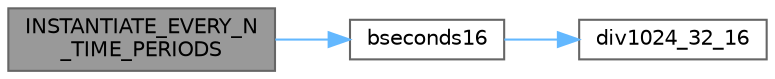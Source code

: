 digraph "INSTANTIATE_EVERY_N_TIME_PERIODS"
{
 // LATEX_PDF_SIZE
  bgcolor="transparent";
  edge [fontname=Helvetica,fontsize=10,labelfontname=Helvetica,labelfontsize=10];
  node [fontname=Helvetica,fontsize=10,shape=box,height=0.2,width=0.4];
  rankdir="LR";
  Node1 [id="Node000001",label="INSTANTIATE_EVERY_N\l_TIME_PERIODS",height=0.2,width=0.4,color="gray40", fillcolor="grey60", style="filled", fontcolor="black",tooltip="Create the CEveryNBSeconds class for bsecond intervals."];
  Node1 -> Node2 [id="edge1_Node000001_Node000002",color="steelblue1",style="solid",tooltip=" "];
  Node2 [id="Node000002",label="bseconds16",height=0.2,width=0.4,color="grey40", fillcolor="white", style="filled",URL="$d5/df2/group___timekeeping_ga52659d1994f2f21eb05080c97417e93b.html#ga52659d1994f2f21eb05080c97417e93b",tooltip="Returns the current time-since-boot in \"binary seconds\", which are actually 1024/1000 of a second lon..."];
  Node2 -> Node3 [id="edge2_Node000002_Node000003",color="steelblue1",style="solid",tooltip=" "];
  Node3 [id="Node000003",label="div1024_32_16",height=0.2,width=0.4,color="grey40", fillcolor="white", style="filled",URL="$d5/df2/group___timekeeping_ga5f95d6e55b4986bd88f662528cef717e.html#ga5f95d6e55b4986bd88f662528cef717e",tooltip="Helper routine to divide a 32-bit value by 1024, returning only the low 16 bits."];
}
